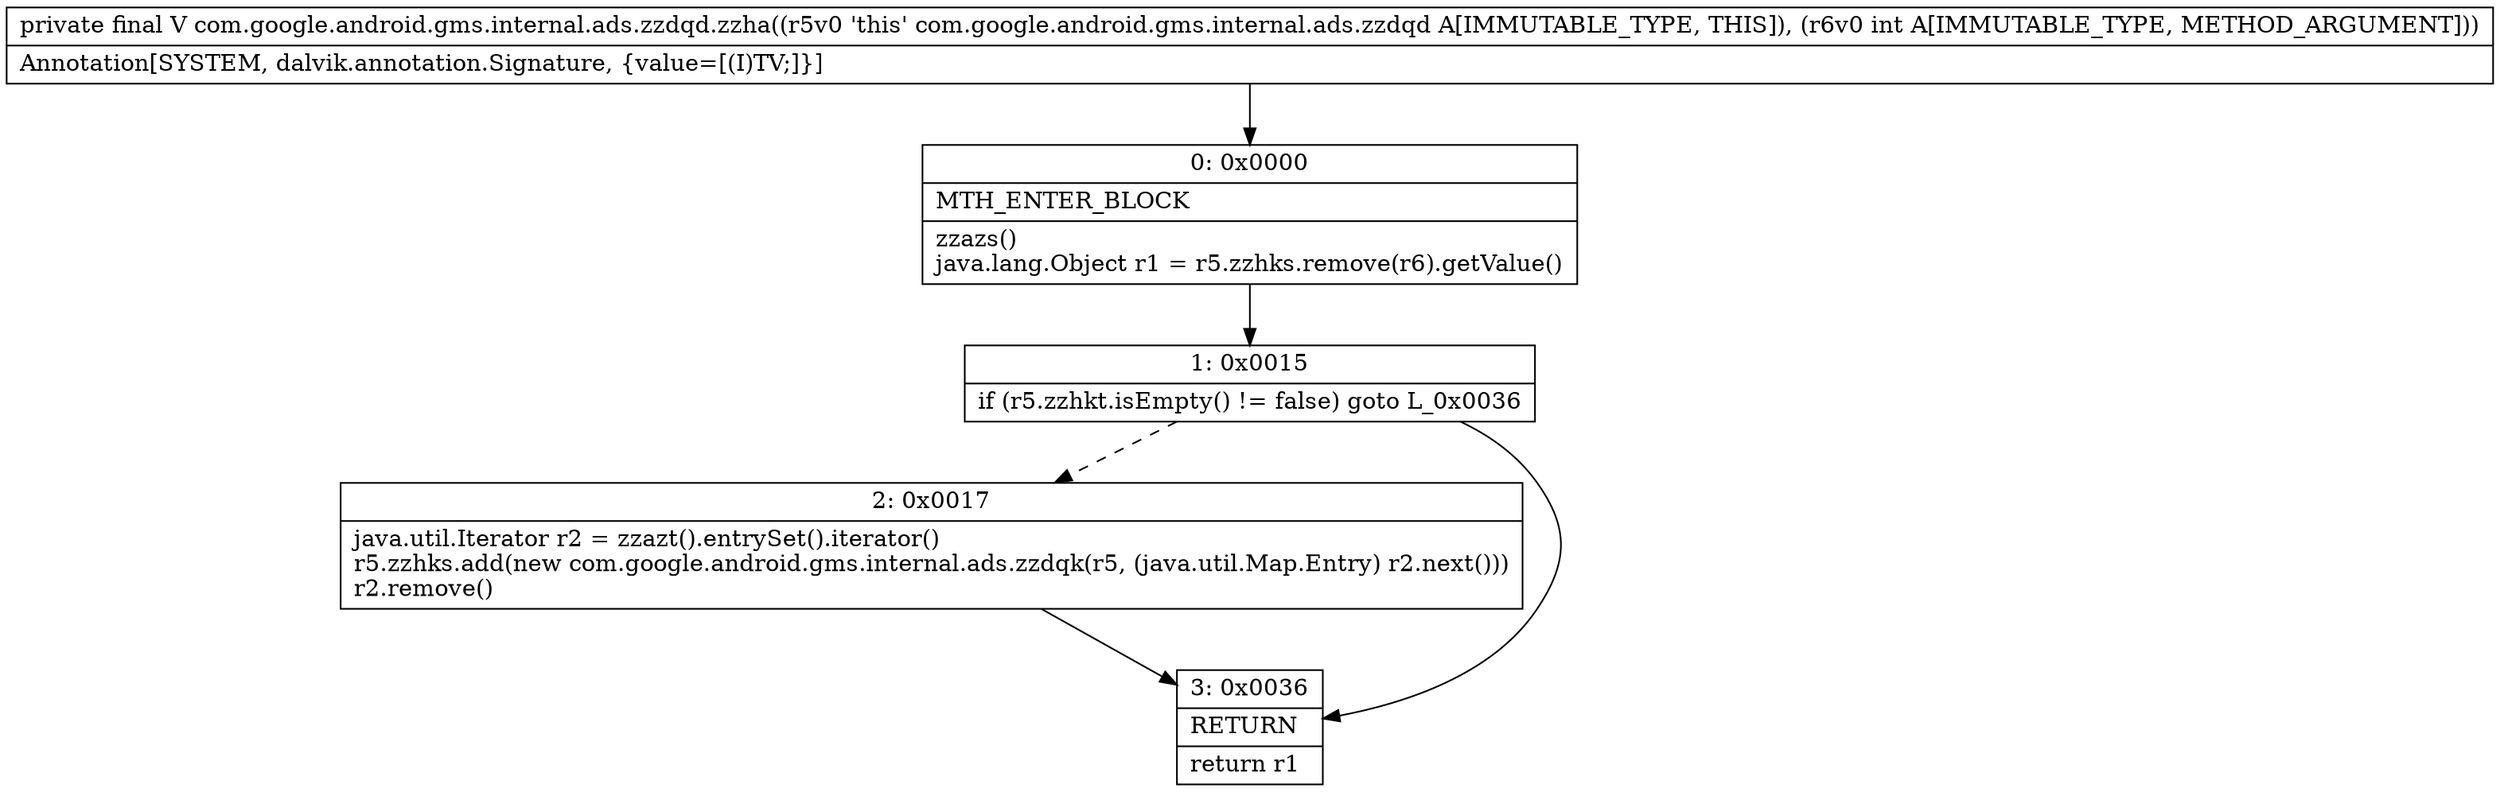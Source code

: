 digraph "CFG forcom.google.android.gms.internal.ads.zzdqd.zzha(I)Ljava\/lang\/Object;" {
Node_0 [shape=record,label="{0\:\ 0x0000|MTH_ENTER_BLOCK\l|zzazs()\ljava.lang.Object r1 = r5.zzhks.remove(r6).getValue()\l}"];
Node_1 [shape=record,label="{1\:\ 0x0015|if (r5.zzhkt.isEmpty() != false) goto L_0x0036\l}"];
Node_2 [shape=record,label="{2\:\ 0x0017|java.util.Iterator r2 = zzazt().entrySet().iterator()\lr5.zzhks.add(new com.google.android.gms.internal.ads.zzdqk(r5, (java.util.Map.Entry) r2.next()))\lr2.remove()\l}"];
Node_3 [shape=record,label="{3\:\ 0x0036|RETURN\l|return r1\l}"];
MethodNode[shape=record,label="{private final V com.google.android.gms.internal.ads.zzdqd.zzha((r5v0 'this' com.google.android.gms.internal.ads.zzdqd A[IMMUTABLE_TYPE, THIS]), (r6v0 int A[IMMUTABLE_TYPE, METHOD_ARGUMENT]))  | Annotation[SYSTEM, dalvik.annotation.Signature, \{value=[(I)TV;]\}]\l}"];
MethodNode -> Node_0;
Node_0 -> Node_1;
Node_1 -> Node_2[style=dashed];
Node_1 -> Node_3;
Node_2 -> Node_3;
}

